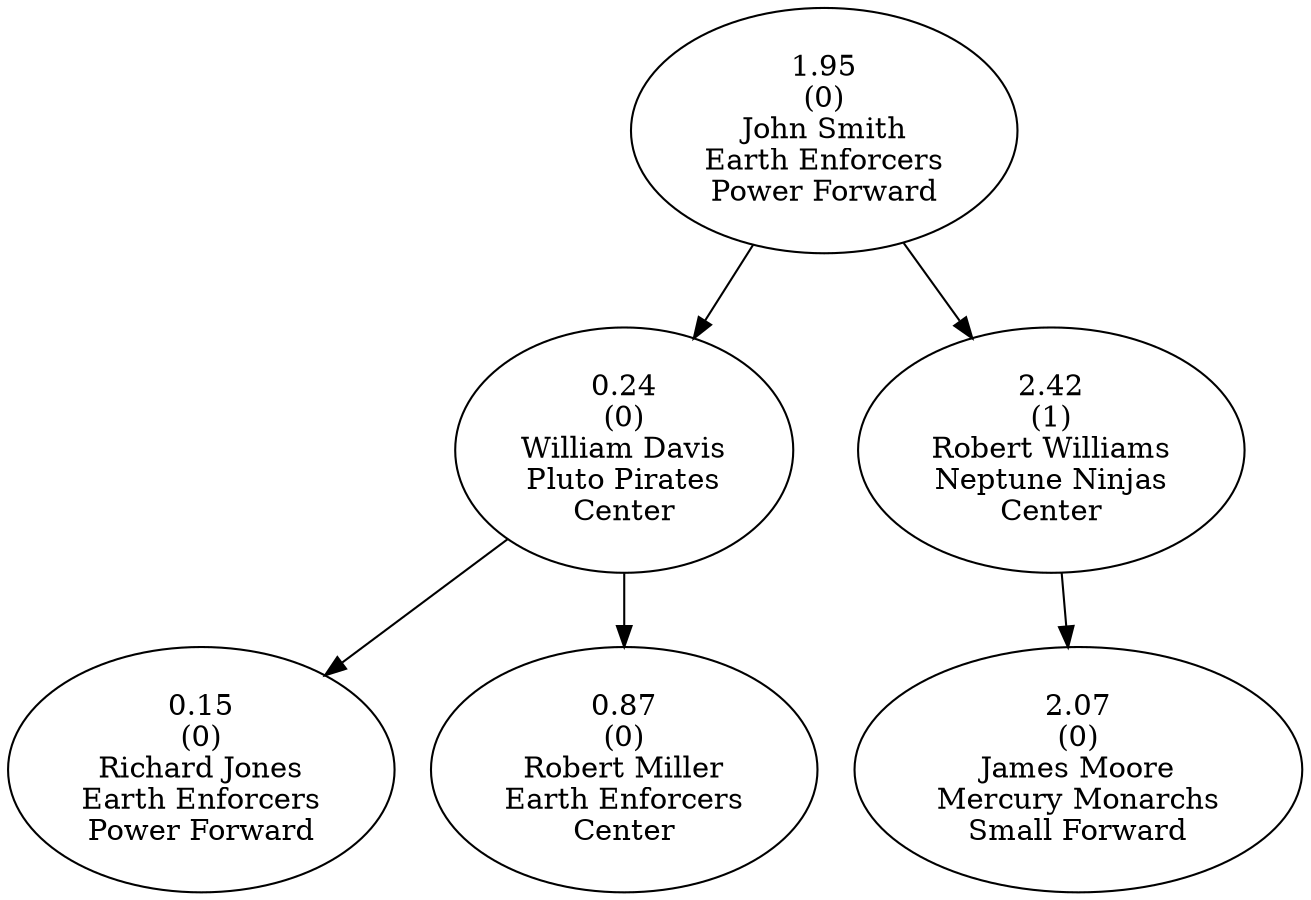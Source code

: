 digraph AVLTree {
    node62 [label="1.95\n(0)\nJohn Smith\nEarth Enforcers\nPower Forward"];
    node63 [label="0.24\n(0)\nWilliam Davis\nPluto Pirates\nCenter"];
    node64 [label="0.15\n(0)\nRichard Jones\nEarth Enforcers\nPower Forward"];
    node63 -> node64;
    node65 [label="0.87\n(0)\nRobert Miller\nEarth Enforcers\nCenter"];
    node63 -> node65;
    node62 -> node63;
    node66 [label="2.42\n(1)\nRobert Williams\nNeptune Ninjas\nCenter"];
    node67 [label="2.07\n(0)\nJames Moore\nMercury Monarchs\nSmall Forward"];
    node66 -> node67;
    node62 -> node66;
}
